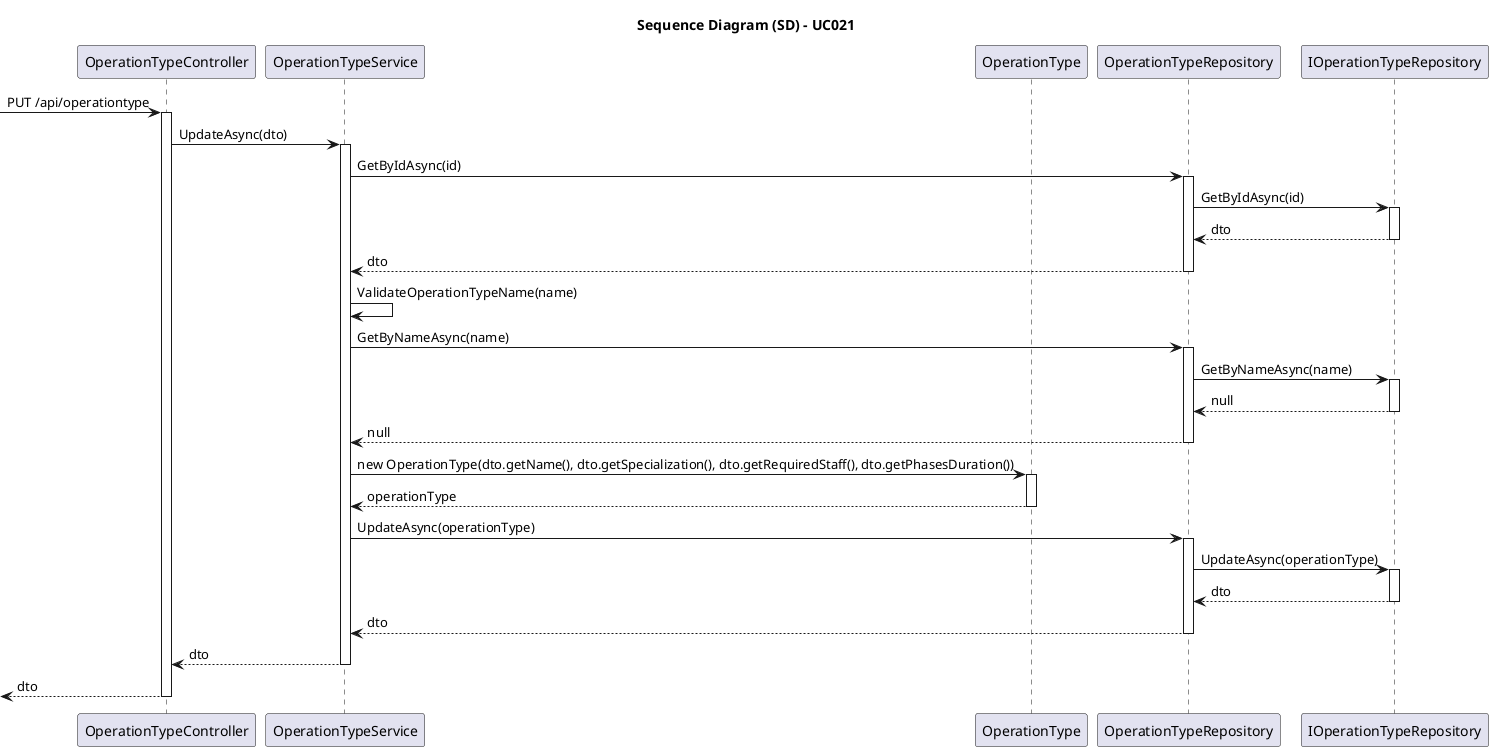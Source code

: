 @startuml uc021-sequence-diagram

skinparam packageStyle rectangle
skinparam shadowing false
skinparam linetype polyline
skinparam classAttributeIconSize 0

title Sequence Diagram (SD) - UC021

participant "OperationTypeController" as Controller
participant "OperationTypeService" as Service
participant "OperationType" as Domain
participant "OperationTypeRepository" as Repository
participant "IOperationTypeRepository" as IRepo

-> Controller: PUT /api/operationtype

activate Controller

    Controller -> Service: UpdateAsync(dto)

    activate Service

        Service -> Repository: GetByIdAsync(id)

        activate Repository

            Repository -> IRepo: GetByIdAsync(id)
            
            activate IRepo

                IRepo --> Repository: dto

            deactivate IRepo

            Repository --> Service: dto

        deactivate Repository

        Service -> Service: ValidateOperationTypeName(name)

        Service -> Repository: GetByNameAsync(name)

        activate Repository

            Repository -> IRepo: GetByNameAsync(name)
            
            activate IRepo

                IRepo --> Repository: null

            deactivate IRepo

            Repository --> Service: null

        deactivate Repository

        Service -> Domain: new OperationType(dto.getName(), dto.getSpecialization(), dto.getRequiredStaff(), dto.getPhasesDuration())

        activate Domain

            Domain --> Service: operationType

        deactivate Domain

        Service -> Repository: UpdateAsync(operationType)

        activate Repository

            Repository -> IRepo: UpdateAsync(operationType)

            activate IRepo

                IRepo --> Repository: dto

            deactivate IRepo

            Repository --> Service: dto

        deactivate Repository

        Service --> Controller: dto

    deactivate Service

    <-- Controller : dto

deactivate Controller

@enduml
